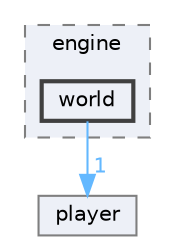 digraph "techstorm/engine/world"
{
 // LATEX_PDF_SIZE
  bgcolor="transparent";
  edge [fontname=Helvetica,fontsize=10,labelfontname=Helvetica,labelfontsize=10];
  node [fontname=Helvetica,fontsize=10,shape=box,height=0.2,width=0.4];
  compound=true
  subgraph clusterdir_f0215e67d3150ee964ca241625d804af {
    graph [ bgcolor="#edf0f7", pencolor="grey50", label="engine", fontname=Helvetica,fontsize=10 style="filled,dashed", URL="dir_f0215e67d3150ee964ca241625d804af.html",tooltip=""]
  dir_0fe2880efa450a460283c2d6a7d4c53d [label="world", fillcolor="#edf0f7", color="grey25", style="filled,bold", URL="dir_0fe2880efa450a460283c2d6a7d4c53d.html",tooltip=""];
  }
  dir_e1b7c65f7e48ba40f74efedb6994f227 [label="player", fillcolor="#edf0f7", color="grey50", style="filled", URL="dir_e1b7c65f7e48ba40f74efedb6994f227.html",tooltip=""];
  dir_0fe2880efa450a460283c2d6a7d4c53d->dir_e1b7c65f7e48ba40f74efedb6994f227 [headlabel="1", labeldistance=1.5 headhref="dir_000147_000087.html" href="dir_000147_000087.html" color="steelblue1" fontcolor="steelblue1"];
}
